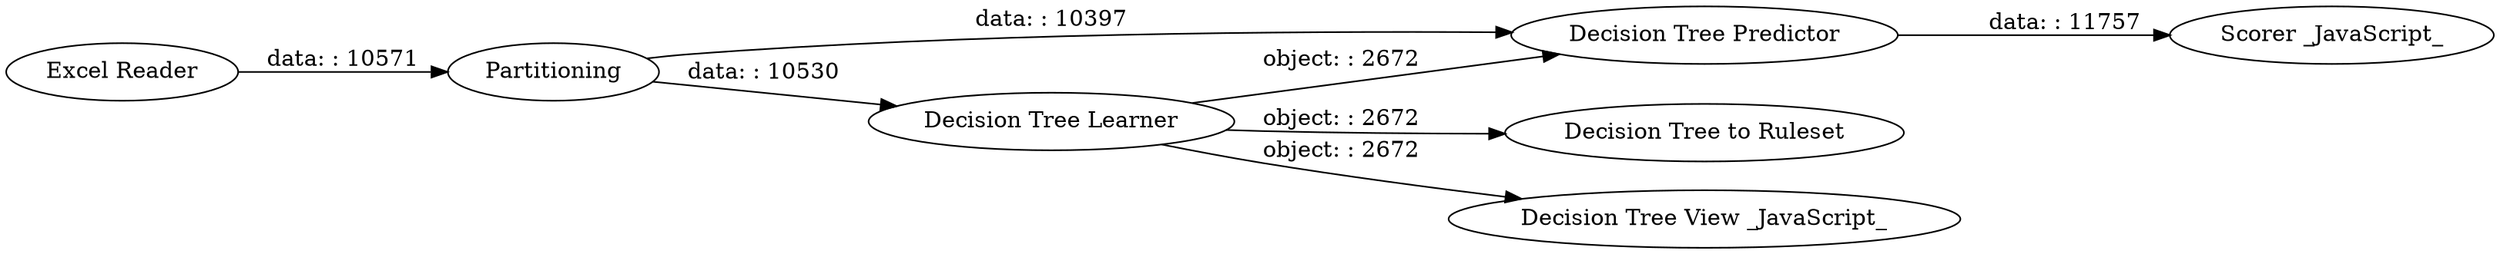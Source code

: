 digraph {
	"9006523090419871264_4" [label="Decision Tree Predictor"]
	"9006523090419871264_3" [label="Decision Tree Learner"]
	"9006523090419871264_5" [label="Decision Tree to Ruleset"]
	"9006523090419871264_2" [label=Partitioning]
	"9006523090419871264_7" [label="Scorer _JavaScript_"]
	"9006523090419871264_1" [label="Excel Reader"]
	"9006523090419871264_6" [label="Decision Tree View _JavaScript_"]
	"9006523090419871264_3" -> "9006523090419871264_5" [label="object: : 2672"]
	"9006523090419871264_1" -> "9006523090419871264_2" [label="data: : 10571"]
	"9006523090419871264_2" -> "9006523090419871264_3" [label="data: : 10530"]
	"9006523090419871264_3" -> "9006523090419871264_6" [label="object: : 2672"]
	"9006523090419871264_3" -> "9006523090419871264_4" [label="object: : 2672"]
	"9006523090419871264_4" -> "9006523090419871264_7" [label="data: : 11757"]
	"9006523090419871264_2" -> "9006523090419871264_4" [label="data: : 10397"]
	rankdir=LR
}
